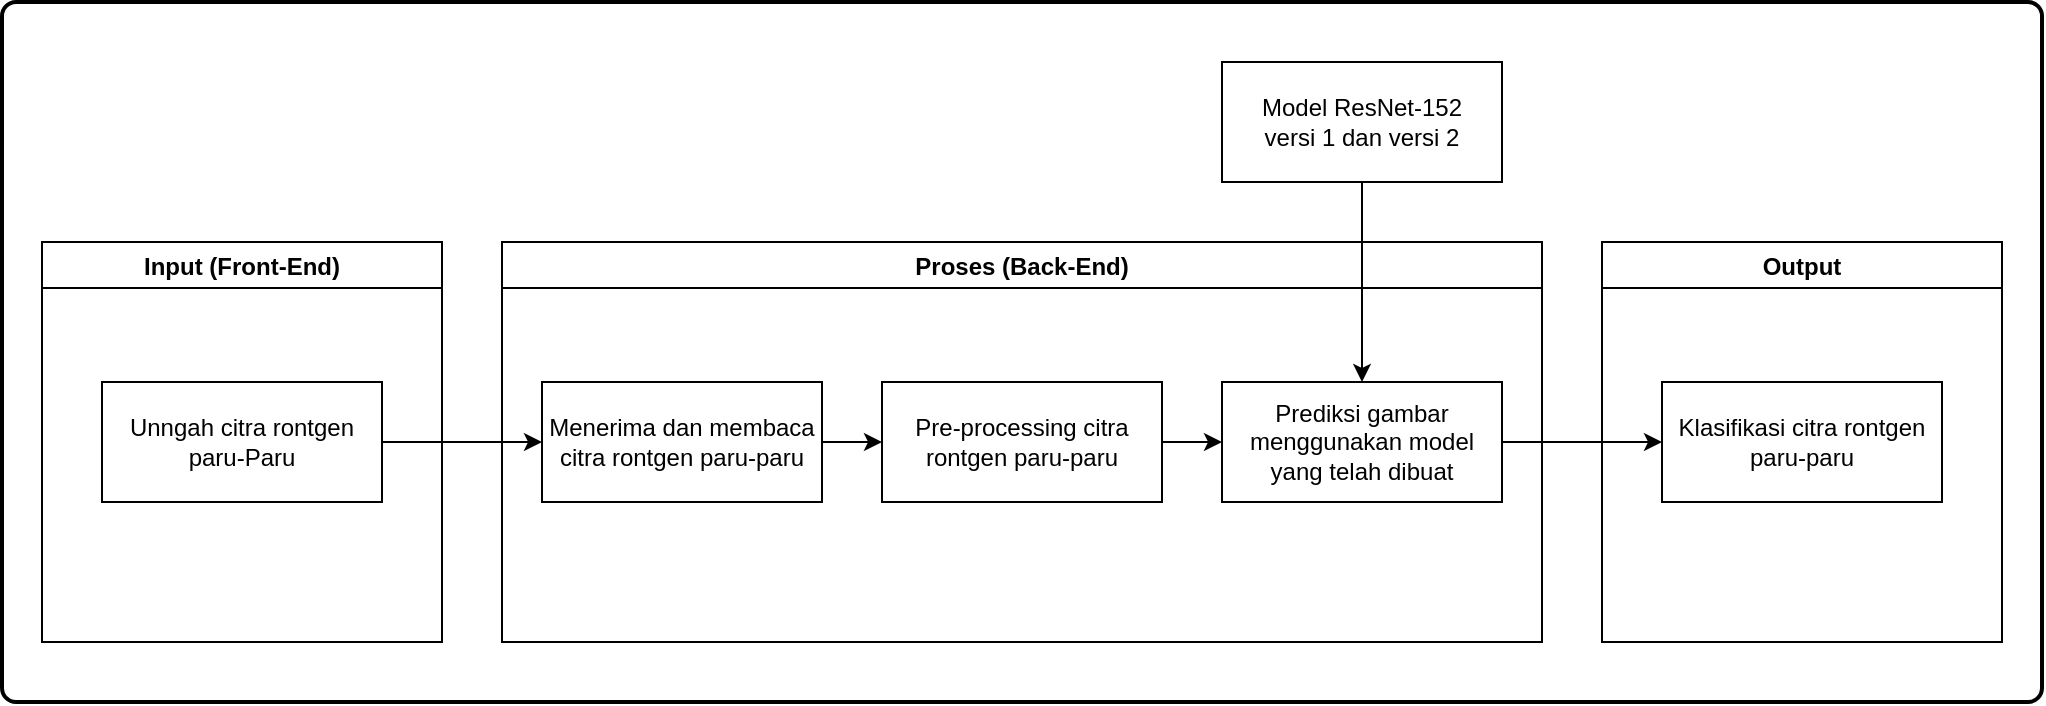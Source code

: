 <mxfile>
    <diagram id="--Cg5LZtLZEJZ7YuPXrv" name="Page-1">
        <mxGraphModel dx="1123" dy="876" grid="1" gridSize="10" guides="1" tooltips="1" connect="1" arrows="1" fold="1" page="1" pageScale="1" pageWidth="850" pageHeight="1100" math="0" shadow="0">
            <root>
                <mxCell id="0"/>
                <mxCell id="1" parent="0"/>
                <mxCell id="22" value="" style="rounded=1;whiteSpace=wrap;html=1;absoluteArcSize=1;arcSize=14;strokeWidth=2;strokeColor=#000000;" vertex="1" parent="1">
                    <mxGeometry x="60" y="80" width="1020" height="350" as="geometry"/>
                </mxCell>
                <mxCell id="3" value="Input (Front-End)" style="swimlane;" vertex="1" parent="1">
                    <mxGeometry x="80" y="200" width="200" height="200" as="geometry"/>
                </mxCell>
                <mxCell id="4" value="Unngah citra rontgen paru-Paru" style="rounded=0;whiteSpace=wrap;html=1;" vertex="1" parent="3">
                    <mxGeometry x="30" y="70" width="140" height="60" as="geometry"/>
                </mxCell>
                <mxCell id="5" value="Proses (Back-End)" style="swimlane;" vertex="1" parent="1">
                    <mxGeometry x="310" y="200" width="520" height="200" as="geometry"/>
                </mxCell>
                <mxCell id="10" value="Menerima dan membaca citra rontgen paru-paru" style="rounded=0;whiteSpace=wrap;html=1;" vertex="1" parent="5">
                    <mxGeometry x="20" y="70" width="140" height="60" as="geometry"/>
                </mxCell>
                <mxCell id="11" value="Pre-processing citra rontgen paru-paru" style="rounded=0;whiteSpace=wrap;html=1;" vertex="1" parent="5">
                    <mxGeometry x="190" y="70" width="140" height="60" as="geometry"/>
                </mxCell>
                <mxCell id="12" value="" style="edgeStyle=none;html=1;" edge="1" parent="5" source="10" target="11">
                    <mxGeometry relative="1" as="geometry"/>
                </mxCell>
                <mxCell id="13" value="Prediksi gambar menggunakan model yang telah dibuat" style="rounded=0;whiteSpace=wrap;html=1;" vertex="1" parent="5">
                    <mxGeometry x="360" y="70" width="140" height="60" as="geometry"/>
                </mxCell>
                <mxCell id="14" value="" style="edgeStyle=none;html=1;" edge="1" parent="5" source="11" target="13">
                    <mxGeometry relative="1" as="geometry"/>
                </mxCell>
                <mxCell id="15" value="Output" style="swimlane;" vertex="1" parent="1">
                    <mxGeometry x="860" y="200" width="200" height="200" as="geometry"/>
                </mxCell>
                <mxCell id="16" value="Klasifikasi citra rontgen paru-paru" style="rounded=0;whiteSpace=wrap;html=1;" vertex="1" parent="15">
                    <mxGeometry x="30" y="70" width="140" height="60" as="geometry"/>
                </mxCell>
                <mxCell id="17" style="edgeStyle=none;html=1;exitX=1;exitY=0.5;exitDx=0;exitDy=0;entryX=0;entryY=0.5;entryDx=0;entryDy=0;" edge="1" parent="1" source="4" target="10">
                    <mxGeometry relative="1" as="geometry"/>
                </mxCell>
                <mxCell id="18" style="edgeStyle=none;html=1;exitX=1;exitY=0.5;exitDx=0;exitDy=0;entryX=0;entryY=0.5;entryDx=0;entryDy=0;" edge="1" parent="1" source="13" target="16">
                    <mxGeometry relative="1" as="geometry"/>
                </mxCell>
                <mxCell id="24" style="edgeStyle=none;html=1;exitX=0.5;exitY=1;exitDx=0;exitDy=0;" edge="1" parent="1" source="20" target="13">
                    <mxGeometry relative="1" as="geometry"/>
                </mxCell>
                <mxCell id="20" value="Model ResNet-152 &lt;br&gt;versi 1 dan versi 2" style="rounded=0;whiteSpace=wrap;html=1;" vertex="1" parent="1">
                    <mxGeometry x="670" y="110" width="140" height="60" as="geometry"/>
                </mxCell>
            </root>
        </mxGraphModel>
    </diagram>
</mxfile>